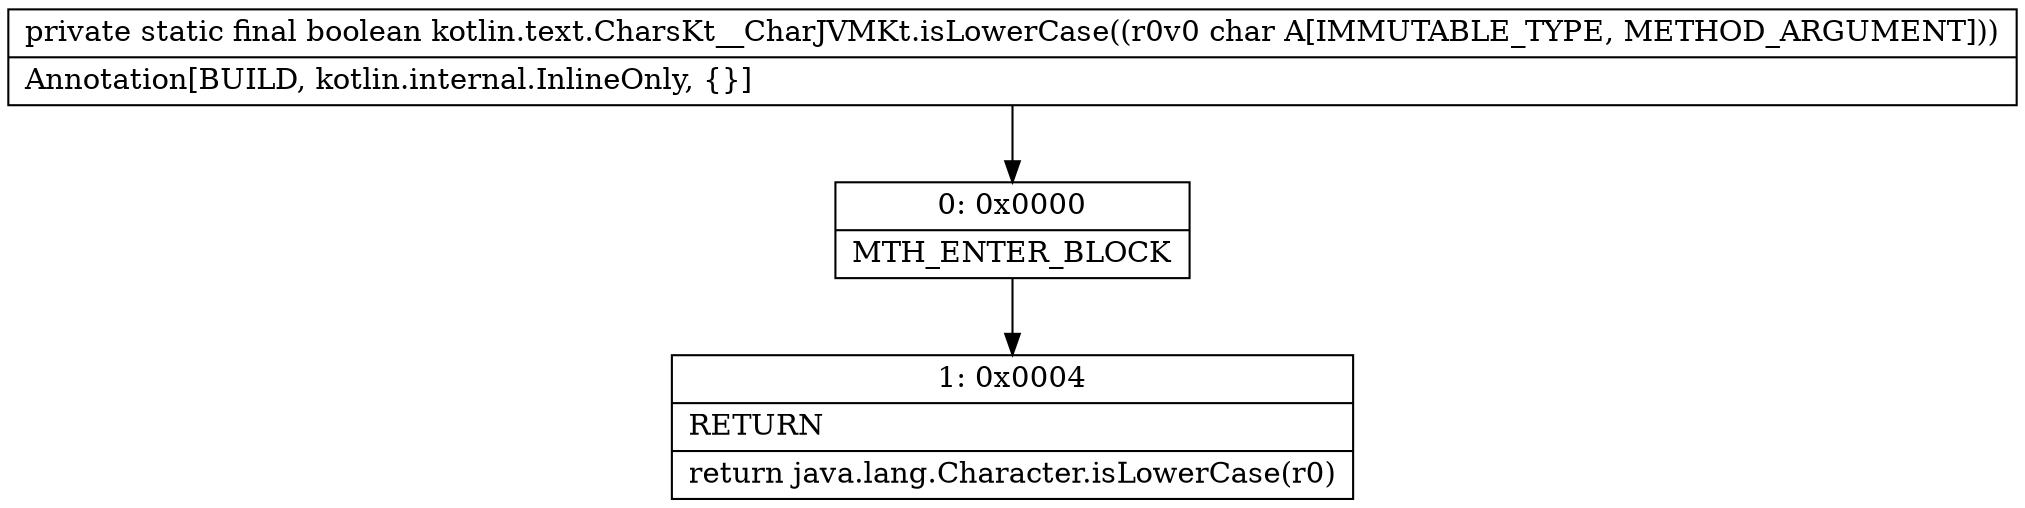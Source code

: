 digraph "CFG forkotlin.text.CharsKt__CharJVMKt.isLowerCase(C)Z" {
Node_0 [shape=record,label="{0\:\ 0x0000|MTH_ENTER_BLOCK\l}"];
Node_1 [shape=record,label="{1\:\ 0x0004|RETURN\l|return java.lang.Character.isLowerCase(r0)\l}"];
MethodNode[shape=record,label="{private static final boolean kotlin.text.CharsKt__CharJVMKt.isLowerCase((r0v0 char A[IMMUTABLE_TYPE, METHOD_ARGUMENT]))  | Annotation[BUILD, kotlin.internal.InlineOnly, \{\}]\l}"];
MethodNode -> Node_0;
Node_0 -> Node_1;
}

